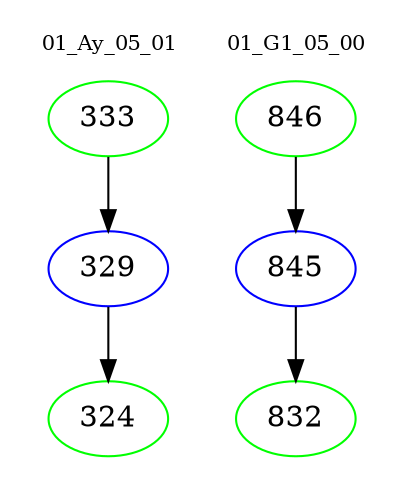 digraph{
subgraph cluster_0 {
color = white
label = "01_Ay_05_01";
fontsize=10;
T0_333 [label="333", color="green"]
T0_333 -> T0_329 [color="black"]
T0_329 [label="329", color="blue"]
T0_329 -> T0_324 [color="black"]
T0_324 [label="324", color="green"]
}
subgraph cluster_1 {
color = white
label = "01_G1_05_00";
fontsize=10;
T1_846 [label="846", color="green"]
T1_846 -> T1_845 [color="black"]
T1_845 [label="845", color="blue"]
T1_845 -> T1_832 [color="black"]
T1_832 [label="832", color="green"]
}
}
